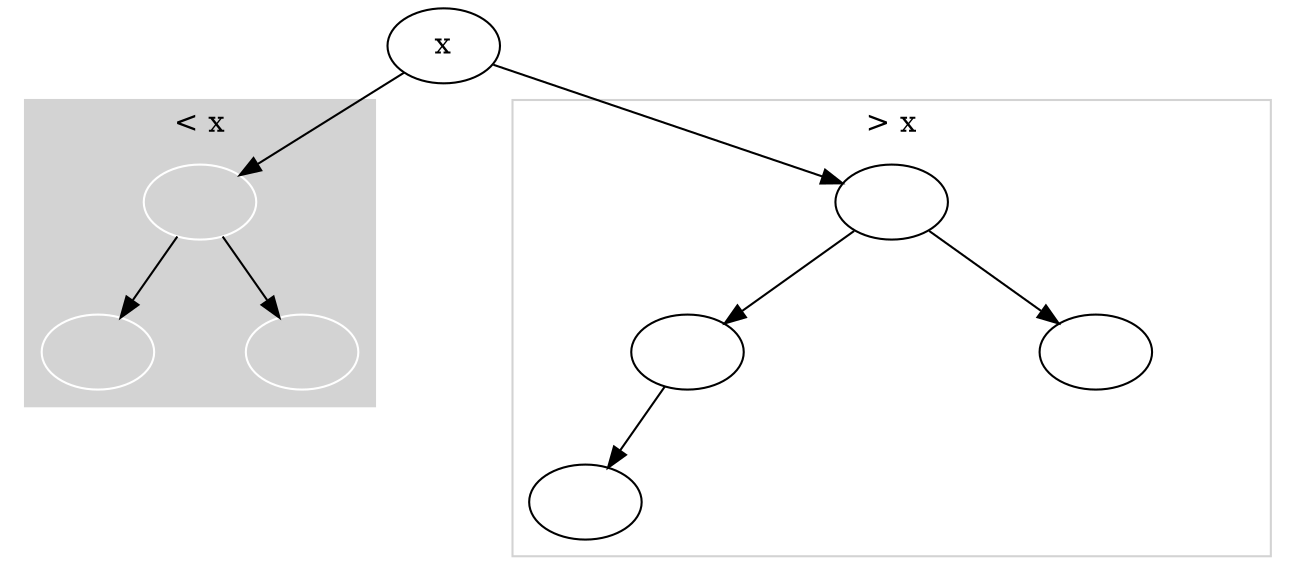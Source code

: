 digraph {
    rankdir=TB;

    subgraph cluster_0 {
		style=filled;
		color=lightgrey;
		node [color=white, label=""];
		a0 -> a1;
        a0 -> a12 [weight=10 style=invis]
        a0 -> a2

        a12 [width=.1 style=invis]
		label = "< x";
	}

    xid [width=.1 style=invis]

    subgraph cluster_1 {
		color=lightgrey;
		node [color=black, label=""];
		b0 -> b1;
        b0 -> b12 [weight=10 style=invis];
        b0 -> b2;

        b1 -> b3;
        b1 -> b34 [weight=10 style=invis];
        b1 -> b4 [style=invis];

        b2 -> b5 [style=invis];
        b2 -> b56 [weight=10 style=invis];
        b2 -> b6 [style=invis];

        b12 [width=.1 style=invis]
        b34 [width=.1 style=invis]
        b4 [style=invis]
        b5 [style=invis]
        b56 [width=.1 style=invis]
        b6 [style=invis]

        {rank=same b3 b34 b4 b12 b5 b56 b6 }
		label = "> x";
	}

    x -> a0
    x -> xid [weight=10 style=invis];
    x -> b0

}
